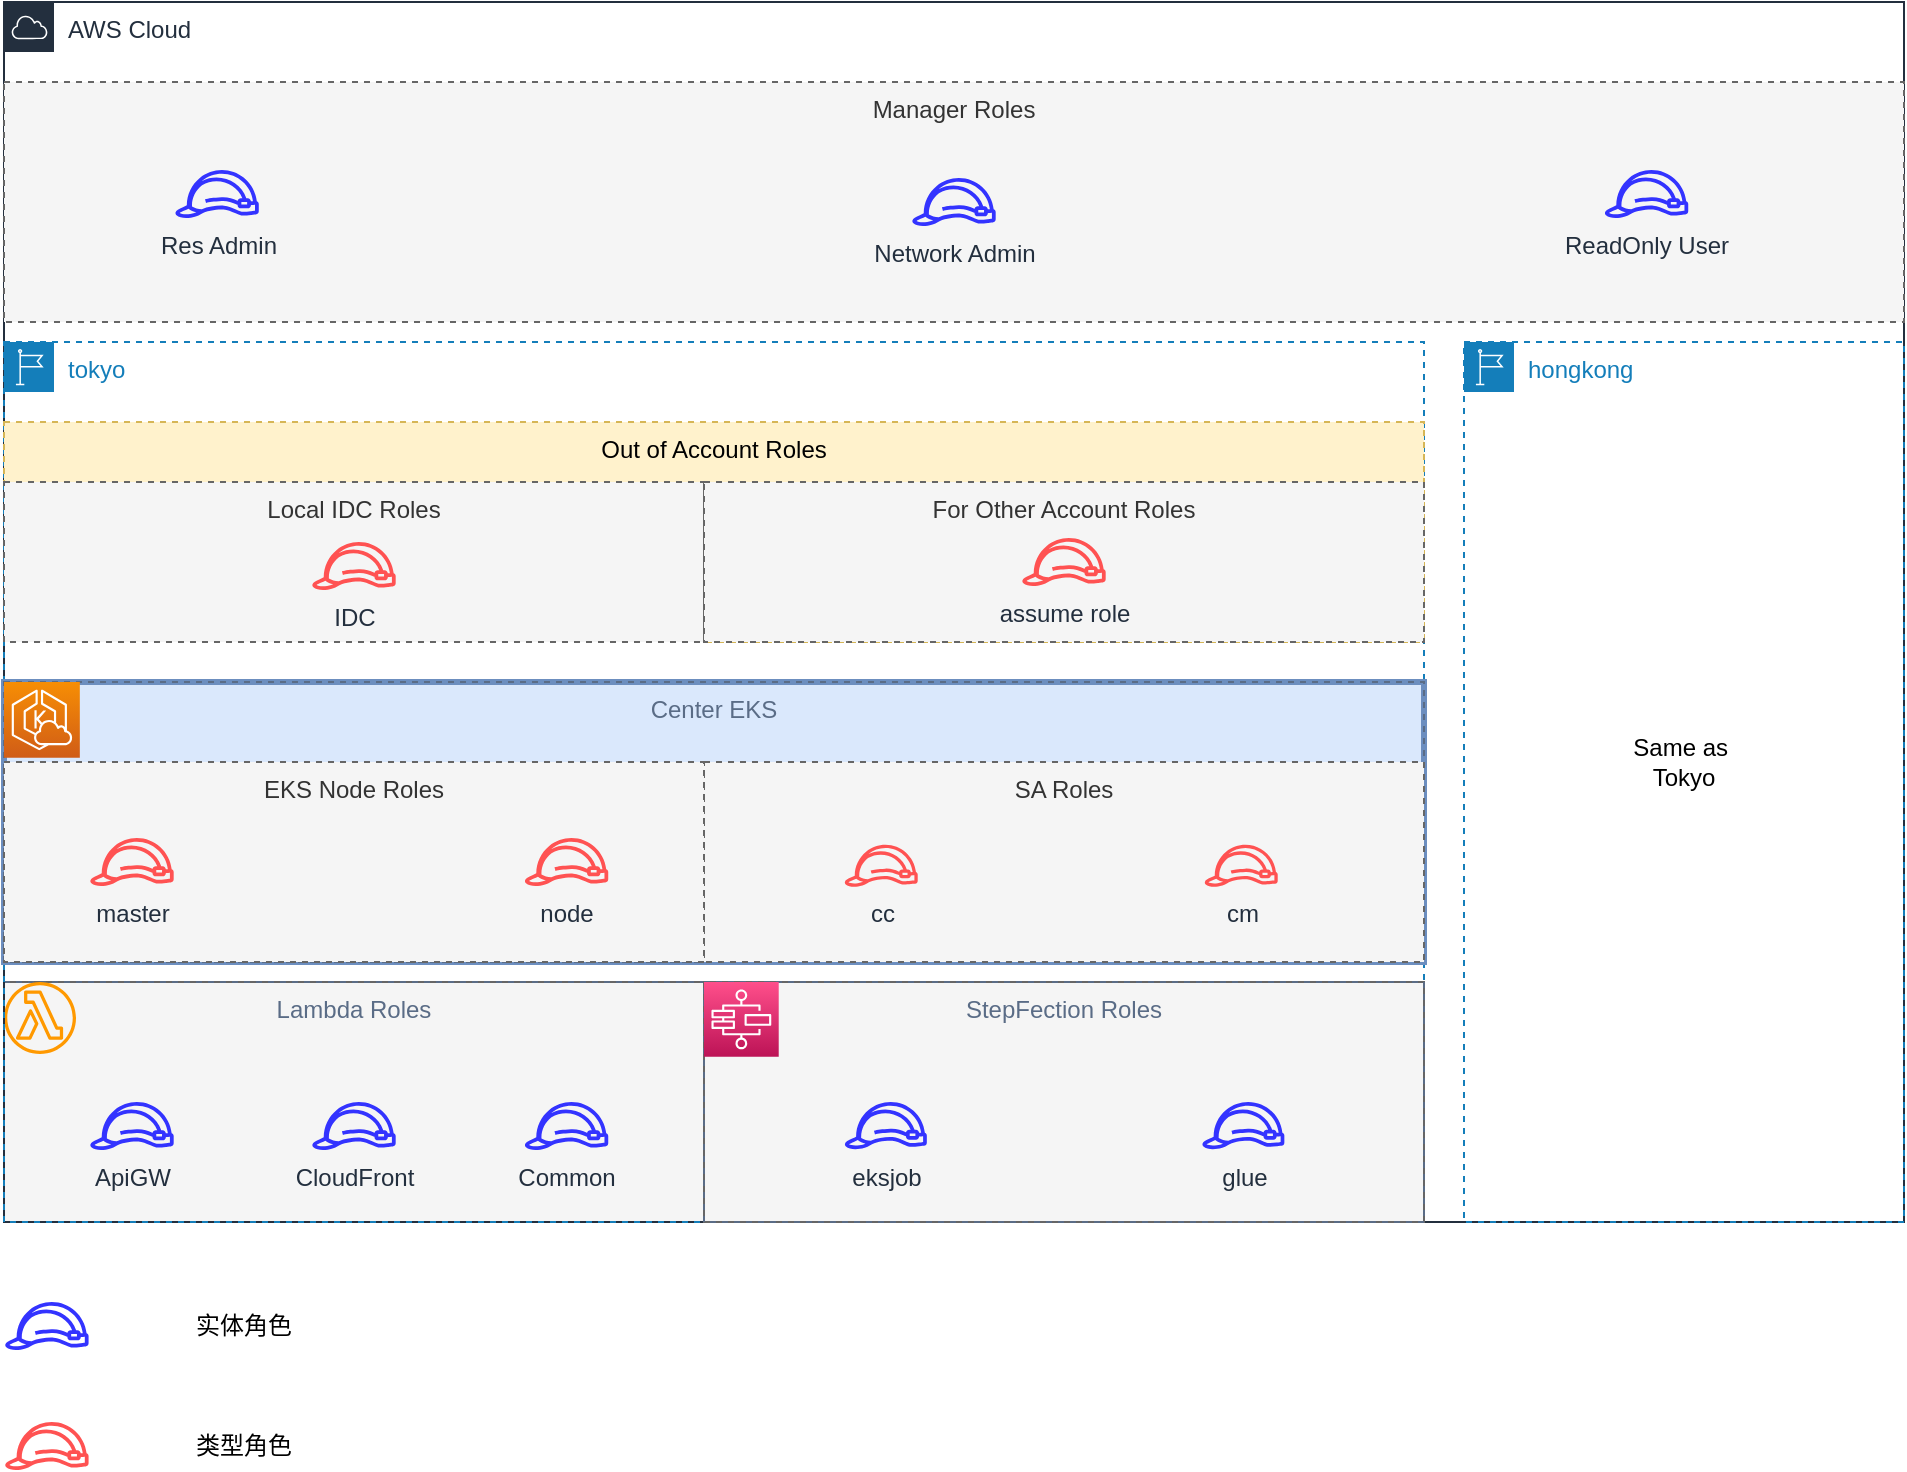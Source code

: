 <mxfile version="14.9.9" type="github">
  <diagram id="_ab6dgdThldjEGh3CqA9" name="Page-1">
    <mxGraphModel dx="1144" dy="561" grid="1" gridSize="10" guides="1" tooltips="1" connect="1" arrows="1" fold="1" page="1" pageScale="1" pageWidth="827" pageHeight="1169" math="0" shadow="0">
      <root>
        <mxCell id="0" />
        <mxCell id="1" parent="0" />
        <mxCell id="8cmGByFUG1ANWIB9UwVD-14" value="" style="group;fillColor=#f5f5f5;strokeColor=#666666;fontColor=#333333;" vertex="1" connectable="0" parent="1">
          <mxGeometry x="60" y="690" width="350" height="120" as="geometry" />
        </mxCell>
        <mxCell id="8cmGByFUG1ANWIB9UwVD-5" value="Lambda Roles" style="fillColor=none;strokeColor=#5A6C86;dashed=1;verticalAlign=top;fontStyle=0;fontColor=#5A6C86;" vertex="1" parent="8cmGByFUG1ANWIB9UwVD-14">
          <mxGeometry width="350" height="120" as="geometry" />
        </mxCell>
        <mxCell id="8cmGByFUG1ANWIB9UwVD-9" value="" style="outlineConnect=0;fontColor=#232F3E;gradientColor=none;fillColor=#FF9900;strokeColor=none;dashed=0;verticalLabelPosition=bottom;verticalAlign=top;align=center;html=1;fontSize=12;fontStyle=0;aspect=fixed;pointerEvents=1;shape=mxgraph.aws4.lambda_function;" vertex="1" parent="8cmGByFUG1ANWIB9UwVD-14">
          <mxGeometry width="36" height="36" as="geometry" />
        </mxCell>
        <mxCell id="8cmGByFUG1ANWIB9UwVD-1" value="AWS Cloud" style="points=[[0,0],[0.25,0],[0.5,0],[0.75,0],[1,0],[1,0.25],[1,0.5],[1,0.75],[1,1],[0.75,1],[0.5,1],[0.25,1],[0,1],[0,0.75],[0,0.5],[0,0.25]];outlineConnect=0;gradientColor=none;html=1;whiteSpace=wrap;fontSize=12;fontStyle=0;shape=mxgraph.aws4.group;grIcon=mxgraph.aws4.group_aws_cloud;strokeColor=#232F3E;fillColor=none;verticalAlign=top;align=left;spacingLeft=30;fontColor=#232F3E;dashed=0;" vertex="1" parent="1">
          <mxGeometry x="60" y="200" width="950" height="610" as="geometry" />
        </mxCell>
        <mxCell id="8cmGByFUG1ANWIB9UwVD-2" value="tokyo" style="points=[[0,0],[0.25,0],[0.5,0],[0.75,0],[1,0],[1,0.25],[1,0.5],[1,0.75],[1,1],[0.75,1],[0.5,1],[0.25,1],[0,1],[0,0.75],[0,0.5],[0,0.25]];outlineConnect=0;gradientColor=none;html=1;whiteSpace=wrap;fontSize=12;fontStyle=0;shape=mxgraph.aws4.group;grIcon=mxgraph.aws4.group_region;strokeColor=#147EBA;fillColor=none;verticalAlign=top;align=left;spacingLeft=30;fontColor=#147EBA;dashed=1;" vertex="1" parent="1">
          <mxGeometry x="60" y="370" width="710" height="440" as="geometry" />
        </mxCell>
        <mxCell id="8cmGByFUG1ANWIB9UwVD-19" value="" style="group;strokeWidth=3;fillColor=#dae8fc;strokeColor=#6c8ebf;" vertex="1" connectable="0" parent="1">
          <mxGeometry x="60" y="540" width="710" height="140" as="geometry" />
        </mxCell>
        <mxCell id="8cmGByFUG1ANWIB9UwVD-20" value="Center EKS" style="fillColor=none;strokeColor=#5A6C86;dashed=1;verticalAlign=top;fontStyle=0;fontColor=#5A6C86;" vertex="1" parent="8cmGByFUG1ANWIB9UwVD-19">
          <mxGeometry width="710" height="140" as="geometry" />
        </mxCell>
        <mxCell id="8cmGByFUG1ANWIB9UwVD-22" value="" style="points=[[0,0,0],[0.25,0,0],[0.5,0,0],[0.75,0,0],[1,0,0],[0,1,0],[0.25,1,0],[0.5,1,0],[0.75,1,0],[1,1,0],[0,0.25,0],[0,0.5,0],[0,0.75,0],[1,0.25,0],[1,0.5,0],[1,0.75,0]];outlineConnect=0;fontColor=#232F3E;gradientColor=#F78E04;gradientDirection=north;fillColor=#D05C17;strokeColor=#ffffff;dashed=0;verticalLabelPosition=bottom;verticalAlign=top;align=center;html=1;fontSize=12;fontStyle=0;aspect=fixed;shape=mxgraph.aws4.resourceIcon;resIcon=mxgraph.aws4.eks_cloud;" vertex="1" parent="8cmGByFUG1ANWIB9UwVD-19">
          <mxGeometry width="37.917" height="37.917" as="geometry" />
        </mxCell>
        <mxCell id="8cmGByFUG1ANWIB9UwVD-30" value="SA Roles" style="dashed=1;verticalAlign=top;fontStyle=0;fillColor=#f5f5f5;strokeColor=#666666;fontColor=#333333;" vertex="1" parent="8cmGByFUG1ANWIB9UwVD-19">
          <mxGeometry x="350" y="40" width="360" height="100" as="geometry" />
        </mxCell>
        <mxCell id="8cmGByFUG1ANWIB9UwVD-16" value="cc" style="outlineConnect=0;fontColor=#232F3E;gradientColor=none;fillColor=#FF5252;strokeColor=none;dashed=0;verticalLabelPosition=bottom;verticalAlign=top;align=center;html=1;fontSize=12;fontStyle=0;aspect=fixed;pointerEvents=1;shape=mxgraph.aws4.role;" vertex="1" parent="8cmGByFUG1ANWIB9UwVD-19">
          <mxGeometry x="420" y="81.375" width="37.231" height="21" as="geometry" />
        </mxCell>
        <mxCell id="8cmGByFUG1ANWIB9UwVD-17" value="cm" style="outlineConnect=0;fontColor=#232F3E;gradientColor=none;fillColor=#FF5252;strokeColor=none;dashed=0;verticalLabelPosition=bottom;verticalAlign=top;align=center;html=1;fontSize=12;fontStyle=0;aspect=fixed;pointerEvents=1;shape=mxgraph.aws4.role;" vertex="1" parent="8cmGByFUG1ANWIB9UwVD-19">
          <mxGeometry x="600" y="81.375" width="37.231" height="21" as="geometry" />
        </mxCell>
        <mxCell id="8cmGByFUG1ANWIB9UwVD-3" value="hongkong" style="points=[[0,0],[0.25,0],[0.5,0],[0.75,0],[1,0],[1,0.25],[1,0.5],[1,0.75],[1,1],[0.75,1],[0.5,1],[0.25,1],[0,1],[0,0.75],[0,0.5],[0,0.25]];outlineConnect=0;gradientColor=none;html=1;whiteSpace=wrap;fontSize=12;fontStyle=0;shape=mxgraph.aws4.group;grIcon=mxgraph.aws4.group_region;strokeColor=#147EBA;fillColor=none;verticalAlign=top;align=left;spacingLeft=30;fontColor=#147EBA;dashed=1;" vertex="1" parent="1">
          <mxGeometry x="790" y="370" width="220" height="440" as="geometry" />
        </mxCell>
        <mxCell id="8cmGByFUG1ANWIB9UwVD-11" value="ApiGW" style="outlineConnect=0;fontColor=#232F3E;gradientColor=none;strokeColor=none;dashed=0;verticalLabelPosition=bottom;verticalAlign=top;align=center;html=1;fontSize=12;fontStyle=0;aspect=fixed;pointerEvents=1;shape=mxgraph.aws4.role;fillColor=#3333FF;" vertex="1" parent="1">
          <mxGeometry x="102.72" y="750" width="42.55" height="24" as="geometry" />
        </mxCell>
        <mxCell id="8cmGByFUG1ANWIB9UwVD-12" value="CloudFront" style="outlineConnect=0;fontColor=#232F3E;gradientColor=none;strokeColor=none;dashed=0;verticalLabelPosition=bottom;verticalAlign=top;align=center;html=1;fontSize=12;fontStyle=0;aspect=fixed;pointerEvents=1;shape=mxgraph.aws4.role;fillColor=#3333FF;" vertex="1" parent="1">
          <mxGeometry x="213.72" y="750" width="42.55" height="24" as="geometry" />
        </mxCell>
        <mxCell id="8cmGByFUG1ANWIB9UwVD-13" value="Common" style="outlineConnect=0;fontColor=#232F3E;gradientColor=none;strokeColor=none;dashed=0;verticalLabelPosition=bottom;verticalAlign=top;align=center;html=1;fontSize=12;fontStyle=0;aspect=fixed;pointerEvents=1;shape=mxgraph.aws4.role;fillColor=#3333FF;" vertex="1" parent="1">
          <mxGeometry x="320" y="750" width="42.55" height="24" as="geometry" />
        </mxCell>
        <mxCell id="8cmGByFUG1ANWIB9UwVD-23" value="" style="group;fillColor=#f5f5f5;strokeColor=#666666;fontColor=#333333;" vertex="1" connectable="0" parent="1">
          <mxGeometry x="410" y="690" width="360" height="120" as="geometry" />
        </mxCell>
        <mxCell id="8cmGByFUG1ANWIB9UwVD-24" value="StepFection Roles" style="fillColor=none;strokeColor=#5A6C86;dashed=1;verticalAlign=top;fontStyle=0;fontColor=#5A6C86;" vertex="1" parent="8cmGByFUG1ANWIB9UwVD-23">
          <mxGeometry width="360.0" height="120" as="geometry" />
        </mxCell>
        <mxCell id="8cmGByFUG1ANWIB9UwVD-29" value="" style="points=[[0,0,0],[0.25,0,0],[0.5,0,0],[0.75,0,0],[1,0,0],[0,1,0],[0.25,1,0],[0.5,1,0],[0.75,1,0],[1,1,0],[0,0.25,0],[0,0.5,0],[0,0.75,0],[1,0.25,0],[1,0.5,0],[1,0.75,0]];outlineConnect=0;fontColor=#232F3E;gradientColor=#FF4F8B;gradientDirection=north;fillColor=#BC1356;strokeColor=#ffffff;dashed=0;verticalLabelPosition=bottom;verticalAlign=top;align=center;html=1;fontSize=12;fontStyle=0;aspect=fixed;shape=mxgraph.aws4.resourceIcon;resIcon=mxgraph.aws4.step_functions;" vertex="1" parent="8cmGByFUG1ANWIB9UwVD-23">
          <mxGeometry width="37.36" height="37.36" as="geometry" />
        </mxCell>
        <mxCell id="8cmGByFUG1ANWIB9UwVD-27" value="glue" style="outlineConnect=0;fontColor=#232F3E;gradientColor=none;strokeColor=none;dashed=0;verticalLabelPosition=bottom;verticalAlign=top;align=center;html=1;fontSize=12;fontStyle=0;aspect=fixed;pointerEvents=1;shape=mxgraph.aws4.role;fillColor=#3333FF;" vertex="1" parent="8cmGByFUG1ANWIB9UwVD-23">
          <mxGeometry x="248.764" y="60" width="41.833" height="23.596" as="geometry" />
        </mxCell>
        <mxCell id="8cmGByFUG1ANWIB9UwVD-26" value="eksjob" style="outlineConnect=0;fontColor=#232F3E;gradientColor=none;strokeColor=none;dashed=0;verticalLabelPosition=bottom;verticalAlign=top;align=center;html=1;fontSize=12;fontStyle=0;aspect=fixed;pointerEvents=1;shape=mxgraph.aws4.role;fillColor=#3333FF;" vertex="1" parent="8cmGByFUG1ANWIB9UwVD-23">
          <mxGeometry x="70.004" y="60" width="41.833" height="23.596" as="geometry" />
        </mxCell>
        <mxCell id="8cmGByFUG1ANWIB9UwVD-31" value="EKS Node Roles" style="dashed=1;verticalAlign=top;fontStyle=0;fillColor=#f5f5f5;strokeColor=#666666;fontColor=#333333;" vertex="1" parent="1">
          <mxGeometry x="60" y="580" width="350" height="100" as="geometry" />
        </mxCell>
        <mxCell id="8cmGByFUG1ANWIB9UwVD-32" value="master" style="outlineConnect=0;fontColor=#232F3E;gradientColor=none;fillColor=#FF5252;strokeColor=none;dashed=0;verticalLabelPosition=bottom;verticalAlign=top;align=center;html=1;fontSize=12;fontStyle=0;aspect=fixed;pointerEvents=1;shape=mxgraph.aws4.role;" vertex="1" parent="1">
          <mxGeometry x="102.72" y="618" width="42.55" height="24" as="geometry" />
        </mxCell>
        <mxCell id="8cmGByFUG1ANWIB9UwVD-35" value="Manager Roles" style="fillColor=#f5f5f5;strokeColor=#666666;dashed=1;verticalAlign=top;fontStyle=0;fontColor=#333333;" vertex="1" parent="1">
          <mxGeometry x="60" y="240" width="950" height="120" as="geometry" />
        </mxCell>
        <mxCell id="8cmGByFUG1ANWIB9UwVD-36" value="Out of Account Roles&#xa;" style="fillColor=#fff2cc;strokeColor=#d6b656;dashed=1;verticalAlign=top;fontStyle=0;" vertex="1" parent="1">
          <mxGeometry x="60" y="410" width="710" height="110" as="geometry" />
        </mxCell>
        <mxCell id="8cmGByFUG1ANWIB9UwVD-37" value="Res Admin" style="outlineConnect=0;fontColor=#232F3E;gradientColor=none;strokeColor=none;dashed=0;verticalLabelPosition=bottom;verticalAlign=top;align=center;html=1;fontSize=12;fontStyle=0;aspect=fixed;pointerEvents=1;shape=mxgraph.aws4.role;fillColor=#3333FF;" vertex="1" parent="1">
          <mxGeometry x="145.27" y="284" width="42.55" height="24" as="geometry" />
        </mxCell>
        <mxCell id="8cmGByFUG1ANWIB9UwVD-38" value="Network Admin" style="outlineConnect=0;fontColor=#232F3E;gradientColor=none;strokeColor=none;dashed=0;verticalLabelPosition=bottom;verticalAlign=top;align=center;html=1;fontSize=12;fontStyle=0;aspect=fixed;pointerEvents=1;shape=mxgraph.aws4.role;fillColor=#3333FF;" vertex="1" parent="1">
          <mxGeometry x="513.72" y="288" width="42.55" height="24" as="geometry" />
        </mxCell>
        <mxCell id="8cmGByFUG1ANWIB9UwVD-39" value="ReadOnly User" style="outlineConnect=0;fontColor=#232F3E;gradientColor=none;strokeColor=none;dashed=0;verticalLabelPosition=bottom;verticalAlign=top;align=center;html=1;fontSize=12;fontStyle=0;aspect=fixed;pointerEvents=1;shape=mxgraph.aws4.role;fillColor=#3333FF;" vertex="1" parent="1">
          <mxGeometry x="860" y="284" width="42.55" height="24" as="geometry" />
        </mxCell>
        <mxCell id="8cmGByFUG1ANWIB9UwVD-41" value="Local IDC Roles" style="fillColor=#f5f5f5;strokeColor=#666666;dashed=1;verticalAlign=top;fontStyle=0;fontColor=#333333;" vertex="1" parent="1">
          <mxGeometry x="60" y="440" width="350" height="80" as="geometry" />
        </mxCell>
        <mxCell id="8cmGByFUG1ANWIB9UwVD-40" value="IDC" style="outlineConnect=0;fontColor=#232F3E;gradientColor=none;fillColor=#FF5252;strokeColor=none;dashed=0;verticalLabelPosition=bottom;verticalAlign=top;align=center;html=1;fontSize=12;fontStyle=0;aspect=fixed;pointerEvents=1;shape=mxgraph.aws4.role;" vertex="1" parent="1">
          <mxGeometry x="213.72" y="470" width="42.55" height="24" as="geometry" />
        </mxCell>
        <mxCell id="8cmGByFUG1ANWIB9UwVD-42" value="For Other Account Roles" style="fillColor=#f5f5f5;strokeColor=#666666;dashed=1;verticalAlign=top;fontStyle=0;fontColor=#333333;" vertex="1" parent="1">
          <mxGeometry x="410" y="440" width="360" height="80" as="geometry" />
        </mxCell>
        <mxCell id="8cmGByFUG1ANWIB9UwVD-43" value="assume role" style="outlineConnect=0;fontColor=#232F3E;gradientColor=none;fillColor=#FF5252;strokeColor=none;dashed=0;verticalLabelPosition=bottom;verticalAlign=top;align=center;html=1;fontSize=12;fontStyle=0;aspect=fixed;pointerEvents=1;shape=mxgraph.aws4.role;" vertex="1" parent="1">
          <mxGeometry x="568.72" y="468" width="42.55" height="24" as="geometry" />
        </mxCell>
        <mxCell id="8cmGByFUG1ANWIB9UwVD-45" value="Same as&amp;nbsp; Tokyo" style="text;html=1;strokeColor=none;fillColor=none;align=center;verticalAlign=middle;whiteSpace=wrap;rounded=0;" vertex="1" parent="1">
          <mxGeometry x="860" y="547.5" width="80" height="65" as="geometry" />
        </mxCell>
        <mxCell id="8cmGByFUG1ANWIB9UwVD-47" value="node" style="outlineConnect=0;fontColor=#232F3E;gradientColor=none;fillColor=#FF5252;strokeColor=none;dashed=0;verticalLabelPosition=bottom;verticalAlign=top;align=center;html=1;fontSize=12;fontStyle=0;aspect=fixed;pointerEvents=1;shape=mxgraph.aws4.role;" vertex="1" parent="1">
          <mxGeometry x="320" y="618" width="42.55" height="24" as="geometry" />
        </mxCell>
        <mxCell id="8cmGByFUG1ANWIB9UwVD-48" value="" style="outlineConnect=0;fontColor=#232F3E;gradientColor=none;strokeColor=none;dashed=0;verticalLabelPosition=bottom;verticalAlign=top;align=center;html=1;fontSize=12;fontStyle=0;aspect=fixed;pointerEvents=1;shape=mxgraph.aws4.role;fillColor=#3333FF;" vertex="1" parent="1">
          <mxGeometry x="60.17" y="850" width="42.55" height="24" as="geometry" />
        </mxCell>
        <mxCell id="8cmGByFUG1ANWIB9UwVD-49" value="" style="outlineConnect=0;fontColor=#232F3E;gradientColor=none;fillColor=#FF5252;strokeColor=none;dashed=0;verticalLabelPosition=bottom;verticalAlign=top;align=center;html=1;fontSize=12;fontStyle=0;aspect=fixed;pointerEvents=1;shape=mxgraph.aws4.role;" vertex="1" parent="1">
          <mxGeometry x="60.17" y="910" width="42.55" height="24" as="geometry" />
        </mxCell>
        <mxCell id="8cmGByFUG1ANWIB9UwVD-50" value="实体角色" style="text;html=1;strokeColor=none;fillColor=none;align=center;verticalAlign=middle;whiteSpace=wrap;rounded=0;" vertex="1" parent="1">
          <mxGeometry x="140" y="854" width="80" height="16" as="geometry" />
        </mxCell>
        <mxCell id="8cmGByFUG1ANWIB9UwVD-51" value="类型角色" style="text;html=1;strokeColor=none;fillColor=none;align=center;verticalAlign=middle;whiteSpace=wrap;rounded=0;" vertex="1" parent="1">
          <mxGeometry x="140" y="914" width="80" height="16" as="geometry" />
        </mxCell>
      </root>
    </mxGraphModel>
  </diagram>
</mxfile>
